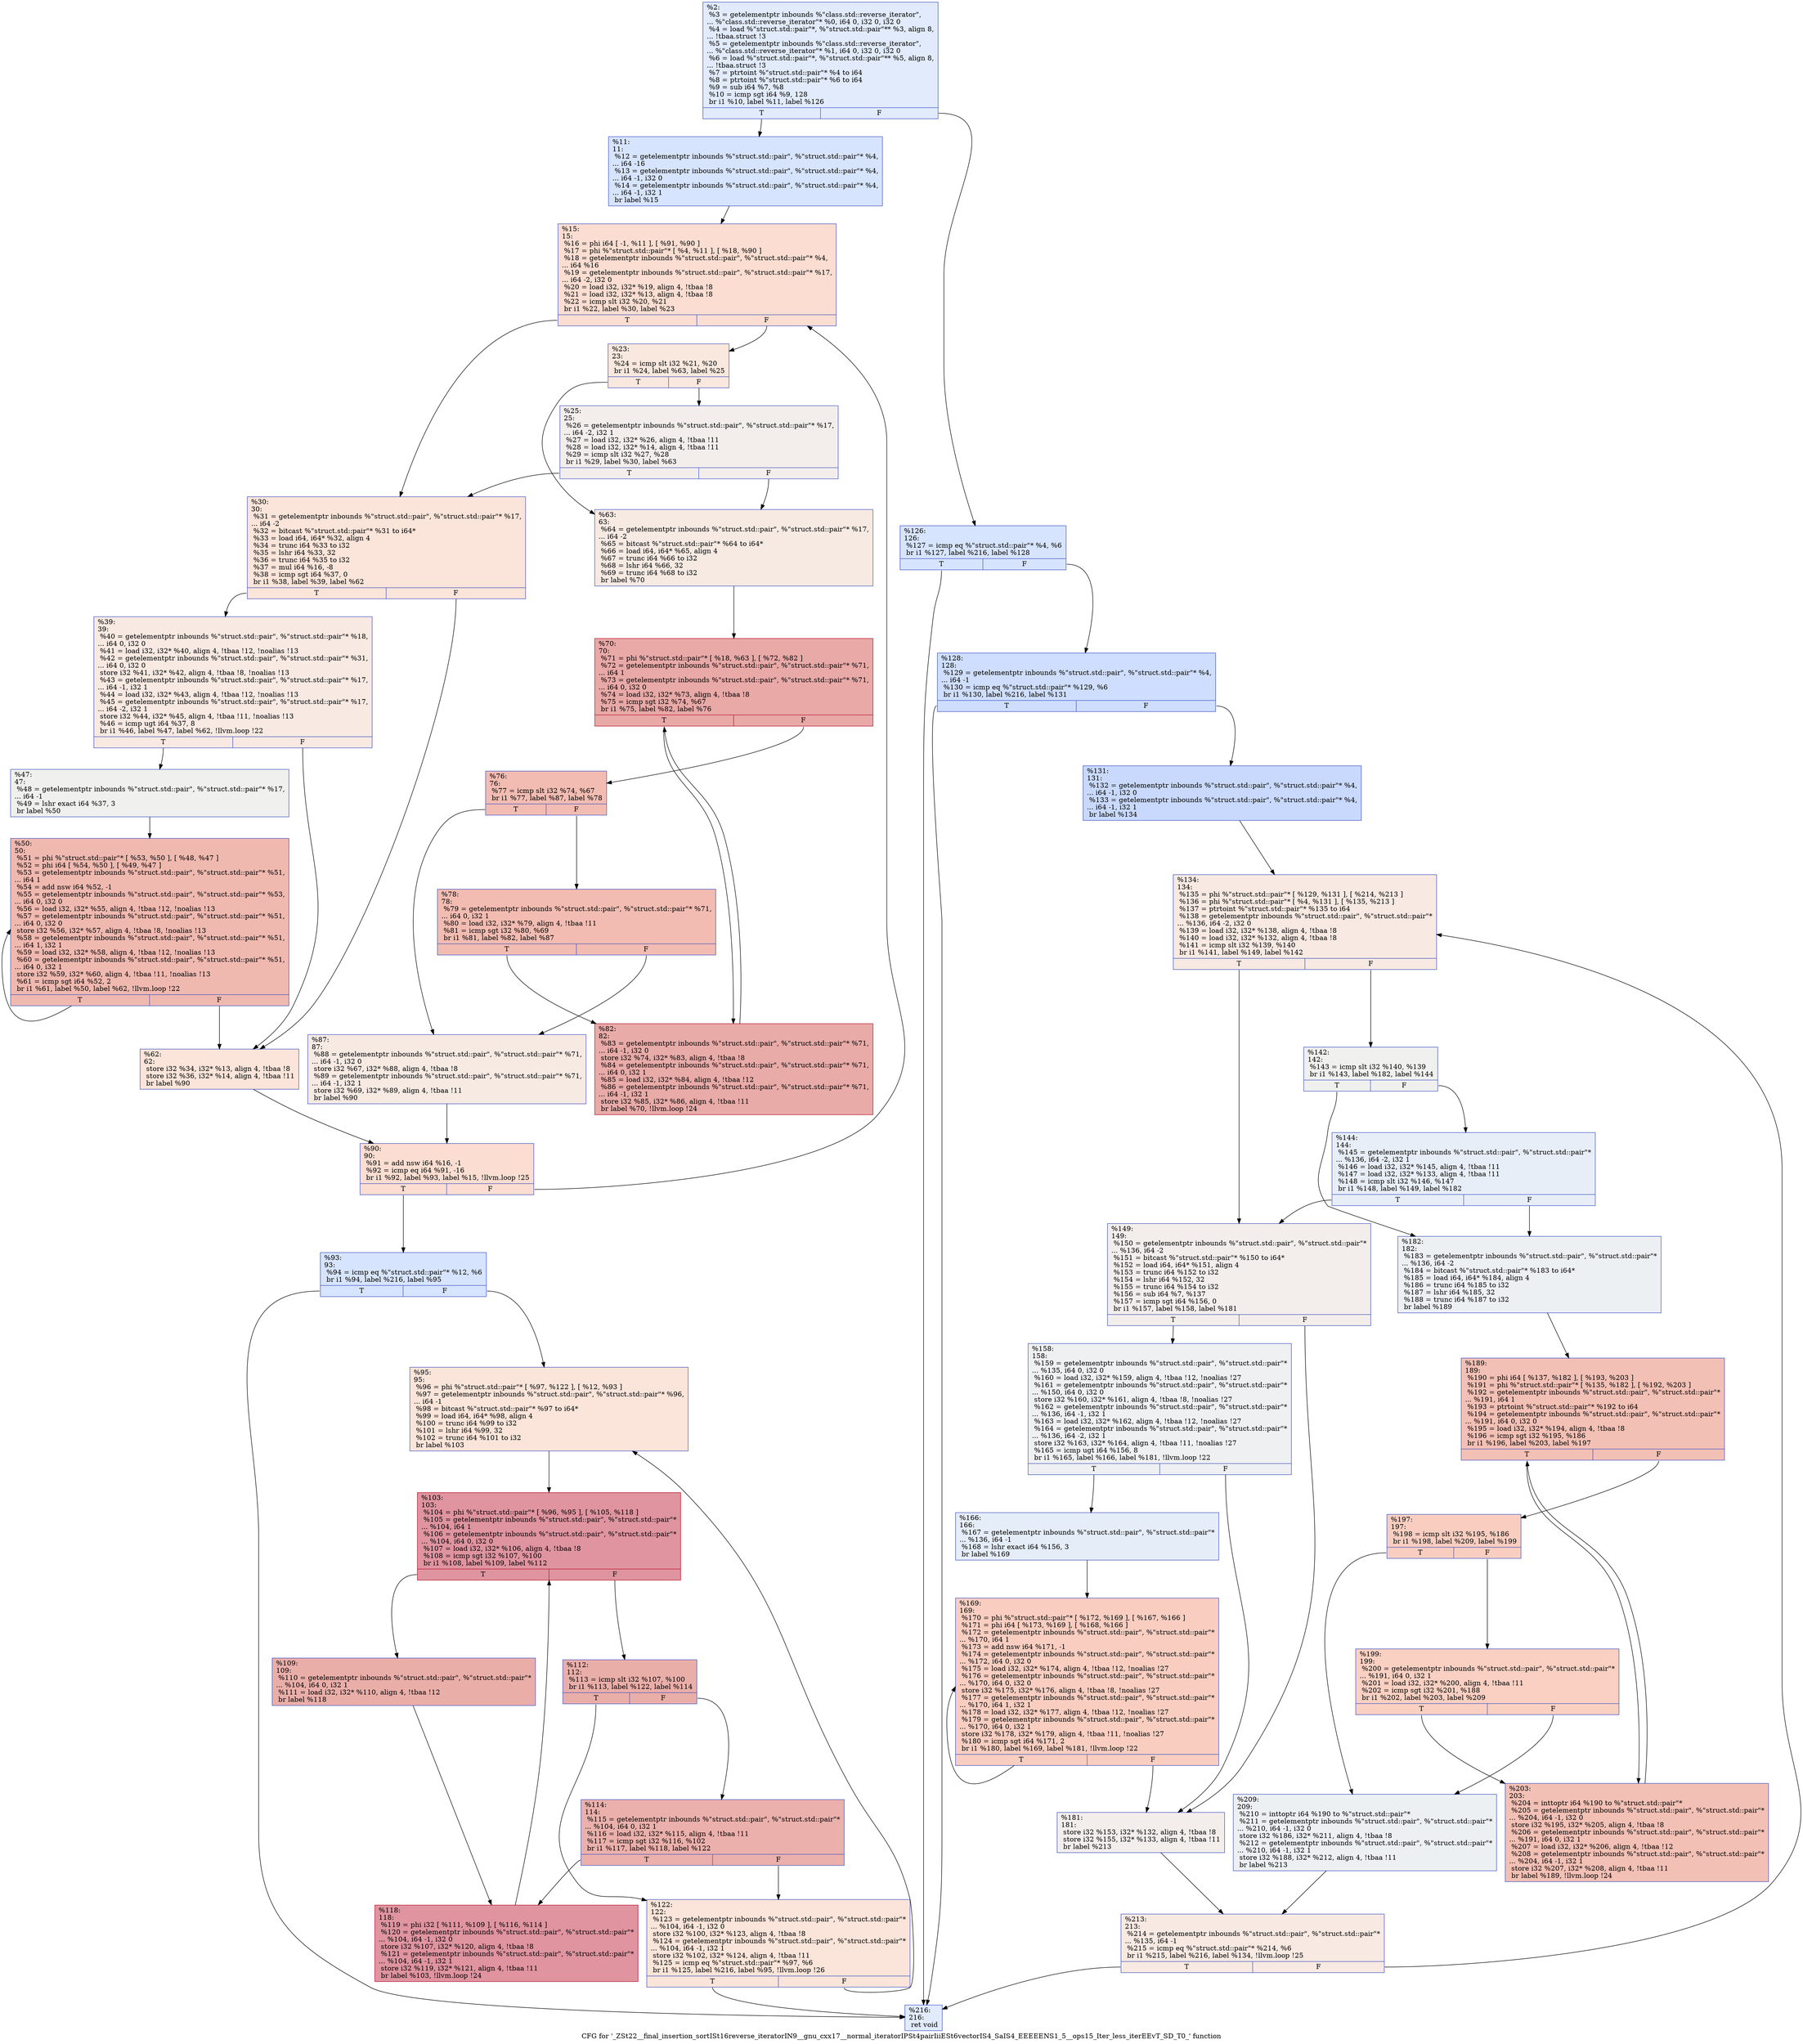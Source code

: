 digraph "CFG for '_ZSt22__final_insertion_sortISt16reverse_iteratorIN9__gnu_cxx17__normal_iteratorIPSt4pairIiiESt6vectorIS4_SaIS4_EEEEENS1_5__ops15_Iter_less_iterEEvT_SD_T0_' function" {
	label="CFG for '_ZSt22__final_insertion_sortISt16reverse_iteratorIN9__gnu_cxx17__normal_iteratorIPSt4pairIiiESt6vectorIS4_SaIS4_EEEEENS1_5__ops15_Iter_less_iterEEvT_SD_T0_' function";

	Node0x55cf4bb8ad90 [shape=record,color="#3d50c3ff", style=filled, fillcolor="#bbd1f870",label="{%2:\l  %3 = getelementptr inbounds %\"class.std::reverse_iterator\",\l... %\"class.std::reverse_iterator\"* %0, i64 0, i32 0, i32 0\l  %4 = load %\"struct.std::pair\"*, %\"struct.std::pair\"** %3, align 8,\l... !tbaa.struct !3\l  %5 = getelementptr inbounds %\"class.std::reverse_iterator\",\l... %\"class.std::reverse_iterator\"* %1, i64 0, i32 0, i32 0\l  %6 = load %\"struct.std::pair\"*, %\"struct.std::pair\"** %5, align 8,\l... !tbaa.struct !3\l  %7 = ptrtoint %\"struct.std::pair\"* %4 to i64\l  %8 = ptrtoint %\"struct.std::pair\"* %6 to i64\l  %9 = sub i64 %7, %8\l  %10 = icmp sgt i64 %9, 128\l  br i1 %10, label %11, label %126\l|{<s0>T|<s1>F}}"];
	Node0x55cf4bb8ad90:s0 -> Node0x55cf4bb8af30;
	Node0x55cf4bb8ad90:s1 -> Node0x55cf4bb8b2d0;
	Node0x55cf4bb8af30 [shape=record,color="#3d50c3ff", style=filled, fillcolor="#a5c3fe70",label="{%11:\l11:                                               \l  %12 = getelementptr inbounds %\"struct.std::pair\", %\"struct.std::pair\"* %4,\l... i64 -16\l  %13 = getelementptr inbounds %\"struct.std::pair\", %\"struct.std::pair\"* %4,\l... i64 -1, i32 0\l  %14 = getelementptr inbounds %\"struct.std::pair\", %\"struct.std::pair\"* %4,\l... i64 -1, i32 1\l  br label %15\l}"];
	Node0x55cf4bb8af30 -> Node0x55cf4bb8b540;
	Node0x55cf4bb8b540 [shape=record,color="#3d50c3ff", style=filled, fillcolor="#f7b39670",label="{%15:\l15:                                               \l  %16 = phi i64 [ -1, %11 ], [ %91, %90 ]\l  %17 = phi %\"struct.std::pair\"* [ %4, %11 ], [ %18, %90 ]\l  %18 = getelementptr inbounds %\"struct.std::pair\", %\"struct.std::pair\"* %4,\l... i64 %16\l  %19 = getelementptr inbounds %\"struct.std::pair\", %\"struct.std::pair\"* %17,\l... i64 -2, i32 0\l  %20 = load i32, i32* %19, align 4, !tbaa !8\l  %21 = load i32, i32* %13, align 4, !tbaa !8\l  %22 = icmp slt i32 %20, %21\l  br i1 %22, label %30, label %23\l|{<s0>T|<s1>F}}"];
	Node0x55cf4bb8b540:s0 -> Node0x55cf4bb8ba30;
	Node0x55cf4bb8b540:s1 -> Node0x55cf4bb8ba80;
	Node0x55cf4bb8ba80 [shape=record,color="#3d50c3ff", style=filled, fillcolor="#f2cab570",label="{%23:\l23:                                               \l  %24 = icmp slt i32 %21, %20\l  br i1 %24, label %63, label %25\l|{<s0>T|<s1>F}}"];
	Node0x55cf4bb8ba80:s0 -> Node0x55cf4bb8bba0;
	Node0x55cf4bb8ba80:s1 -> Node0x55cf4bb8bbf0;
	Node0x55cf4bb8bbf0 [shape=record,color="#3d50c3ff", style=filled, fillcolor="#e5d8d170",label="{%25:\l25:                                               \l  %26 = getelementptr inbounds %\"struct.std::pair\", %\"struct.std::pair\"* %17,\l... i64 -2, i32 1\l  %27 = load i32, i32* %26, align 4, !tbaa !11\l  %28 = load i32, i32* %14, align 4, !tbaa !11\l  %29 = icmp slt i32 %27, %28\l  br i1 %29, label %30, label %63\l|{<s0>T|<s1>F}}"];
	Node0x55cf4bb8bbf0:s0 -> Node0x55cf4bb8ba30;
	Node0x55cf4bb8bbf0:s1 -> Node0x55cf4bb8bba0;
	Node0x55cf4bb8ba30 [shape=record,color="#3d50c3ff", style=filled, fillcolor="#f5c1a970",label="{%30:\l30:                                               \l  %31 = getelementptr inbounds %\"struct.std::pair\", %\"struct.std::pair\"* %17,\l... i64 -2\l  %32 = bitcast %\"struct.std::pair\"* %31 to i64*\l  %33 = load i64, i64* %32, align 4\l  %34 = trunc i64 %33 to i32\l  %35 = lshr i64 %33, 32\l  %36 = trunc i64 %35 to i32\l  %37 = mul i64 %16, -8\l  %38 = icmp sgt i64 %37, 0\l  br i1 %38, label %39, label %62\l|{<s0>T|<s1>F}}"];
	Node0x55cf4bb8ba30:s0 -> Node0x55cf4bb8c370;
	Node0x55cf4bb8ba30:s1 -> Node0x55cf4bb8c3c0;
	Node0x55cf4bb8c370 [shape=record,color="#3d50c3ff", style=filled, fillcolor="#efcebd70",label="{%39:\l39:                                               \l  %40 = getelementptr inbounds %\"struct.std::pair\", %\"struct.std::pair\"* %18,\l... i64 0, i32 0\l  %41 = load i32, i32* %40, align 4, !tbaa !12, !noalias !13\l  %42 = getelementptr inbounds %\"struct.std::pair\", %\"struct.std::pair\"* %31,\l... i64 0, i32 0\l  store i32 %41, i32* %42, align 4, !tbaa !8, !noalias !13\l  %43 = getelementptr inbounds %\"struct.std::pair\", %\"struct.std::pair\"* %17,\l... i64 -1, i32 1\l  %44 = load i32, i32* %43, align 4, !tbaa !12, !noalias !13\l  %45 = getelementptr inbounds %\"struct.std::pair\", %\"struct.std::pair\"* %17,\l... i64 -2, i32 1\l  store i32 %44, i32* %45, align 4, !tbaa !11, !noalias !13\l  %46 = icmp ugt i64 %37, 8\l  br i1 %46, label %47, label %62, !llvm.loop !22\l|{<s0>T|<s1>F}}"];
	Node0x55cf4bb8c370:s0 -> Node0x55cf4bb8d220;
	Node0x55cf4bb8c370:s1 -> Node0x55cf4bb8c3c0;
	Node0x55cf4bb8d220 [shape=record,color="#3d50c3ff", style=filled, fillcolor="#dedcdb70",label="{%47:\l47:                                               \l  %48 = getelementptr inbounds %\"struct.std::pair\", %\"struct.std::pair\"* %17,\l... i64 -1\l  %49 = lshr exact i64 %37, 3\l  br label %50\l}"];
	Node0x55cf4bb8d220 -> Node0x55cf4bb8d590;
	Node0x55cf4bb8d590 [shape=record,color="#3d50c3ff", style=filled, fillcolor="#de614d70",label="{%50:\l50:                                               \l  %51 = phi %\"struct.std::pair\"* [ %53, %50 ], [ %48, %47 ]\l  %52 = phi i64 [ %54, %50 ], [ %49, %47 ]\l  %53 = getelementptr inbounds %\"struct.std::pair\", %\"struct.std::pair\"* %51,\l... i64 1\l  %54 = add nsw i64 %52, -1\l  %55 = getelementptr inbounds %\"struct.std::pair\", %\"struct.std::pair\"* %53,\l... i64 0, i32 0\l  %56 = load i32, i32* %55, align 4, !tbaa !12, !noalias !13\l  %57 = getelementptr inbounds %\"struct.std::pair\", %\"struct.std::pair\"* %51,\l... i64 0, i32 0\l  store i32 %56, i32* %57, align 4, !tbaa !8, !noalias !13\l  %58 = getelementptr inbounds %\"struct.std::pair\", %\"struct.std::pair\"* %51,\l... i64 1, i32 1\l  %59 = load i32, i32* %58, align 4, !tbaa !12, !noalias !13\l  %60 = getelementptr inbounds %\"struct.std::pair\", %\"struct.std::pair\"* %51,\l... i64 0, i32 1\l  store i32 %59, i32* %60, align 4, !tbaa !11, !noalias !13\l  %61 = icmp sgt i64 %52, 2\l  br i1 %61, label %50, label %62, !llvm.loop !22\l|{<s0>T|<s1>F}}"];
	Node0x55cf4bb8d590:s0 -> Node0x55cf4bb8d590;
	Node0x55cf4bb8d590:s1 -> Node0x55cf4bb8c3c0;
	Node0x55cf4bb8c3c0 [shape=record,color="#3d50c3ff", style=filled, fillcolor="#f5c1a970",label="{%62:\l62:                                               \l  store i32 %34, i32* %13, align 4, !tbaa !8\l  store i32 %36, i32* %14, align 4, !tbaa !11\l  br label %90\l}"];
	Node0x55cf4bb8c3c0 -> Node0x55cf4bb8b600;
	Node0x55cf4bb8bba0 [shape=record,color="#3d50c3ff", style=filled, fillcolor="#eed0c070",label="{%63:\l63:                                               \l  %64 = getelementptr inbounds %\"struct.std::pair\", %\"struct.std::pair\"* %17,\l... i64 -2\l  %65 = bitcast %\"struct.std::pair\"* %64 to i64*\l  %66 = load i64, i64* %65, align 4\l  %67 = trunc i64 %66 to i32\l  %68 = lshr i64 %66, 32\l  %69 = trunc i64 %68 to i32\l  br label %70\l}"];
	Node0x55cf4bb8bba0 -> Node0x55cf4bb8ea70;
	Node0x55cf4bb8ea70 [shape=record,color="#b70d28ff", style=filled, fillcolor="#ca3b3770",label="{%70:\l70:                                               \l  %71 = phi %\"struct.std::pair\"* [ %18, %63 ], [ %72, %82 ]\l  %72 = getelementptr inbounds %\"struct.std::pair\", %\"struct.std::pair\"* %71,\l... i64 1\l  %73 = getelementptr inbounds %\"struct.std::pair\", %\"struct.std::pair\"* %71,\l... i64 0, i32 0\l  %74 = load i32, i32* %73, align 4, !tbaa !8\l  %75 = icmp sgt i32 %74, %67\l  br i1 %75, label %82, label %76\l|{<s0>T|<s1>F}}"];
	Node0x55cf4bb8ea70:s0 -> Node0x55cf4bb8eb30;
	Node0x55cf4bb8ea70:s1 -> Node0x55cf4bb8ee90;
	Node0x55cf4bb8ee90 [shape=record,color="#3d50c3ff", style=filled, fillcolor="#e1675170",label="{%76:\l76:                                               \l  %77 = icmp slt i32 %74, %67\l  br i1 %77, label %87, label %78\l|{<s0>T|<s1>F}}"];
	Node0x55cf4bb8ee90:s0 -> Node0x55cf4bb8f020;
	Node0x55cf4bb8ee90:s1 -> Node0x55cf4bb8f070;
	Node0x55cf4bb8f070 [shape=record,color="#3d50c3ff", style=filled, fillcolor="#e1675170",label="{%78:\l78:                                               \l  %79 = getelementptr inbounds %\"struct.std::pair\", %\"struct.std::pair\"* %71,\l... i64 0, i32 1\l  %80 = load i32, i32* %79, align 4, !tbaa !11\l  %81 = icmp sgt i32 %80, %69\l  br i1 %81, label %82, label %87\l|{<s0>T|<s1>F}}"];
	Node0x55cf4bb8f070:s0 -> Node0x55cf4bb8eb30;
	Node0x55cf4bb8f070:s1 -> Node0x55cf4bb8f020;
	Node0x55cf4bb8eb30 [shape=record,color="#b70d28ff", style=filled, fillcolor="#cc403a70",label="{%82:\l82:                                               \l  %83 = getelementptr inbounds %\"struct.std::pair\", %\"struct.std::pair\"* %71,\l... i64 -1, i32 0\l  store i32 %74, i32* %83, align 4, !tbaa !8\l  %84 = getelementptr inbounds %\"struct.std::pair\", %\"struct.std::pair\"* %71,\l... i64 0, i32 1\l  %85 = load i32, i32* %84, align 4, !tbaa !12\l  %86 = getelementptr inbounds %\"struct.std::pair\", %\"struct.std::pair\"* %71,\l... i64 -1, i32 1\l  store i32 %85, i32* %86, align 4, !tbaa !11\l  br label %70, !llvm.loop !24\l}"];
	Node0x55cf4bb8eb30 -> Node0x55cf4bb8ea70;
	Node0x55cf4bb8f020 [shape=record,color="#3d50c3ff", style=filled, fillcolor="#eed0c070",label="{%87:\l87:                                               \l  %88 = getelementptr inbounds %\"struct.std::pair\", %\"struct.std::pair\"* %71,\l... i64 -1, i32 0\l  store i32 %67, i32* %88, align 4, !tbaa !8\l  %89 = getelementptr inbounds %\"struct.std::pair\", %\"struct.std::pair\"* %71,\l... i64 -1, i32 1\l  store i32 %69, i32* %89, align 4, !tbaa !11\l  br label %90\l}"];
	Node0x55cf4bb8f020 -> Node0x55cf4bb8b600;
	Node0x55cf4bb8b600 [shape=record,color="#3d50c3ff", style=filled, fillcolor="#f7b39670",label="{%90:\l90:                                               \l  %91 = add nsw i64 %16, -1\l  %92 = icmp eq i64 %91, -16\l  br i1 %92, label %93, label %15, !llvm.loop !25\l|{<s0>T|<s1>F}}"];
	Node0x55cf4bb8b600:s0 -> Node0x55cf4bb90550;
	Node0x55cf4bb8b600:s1 -> Node0x55cf4bb8b540;
	Node0x55cf4bb90550 [shape=record,color="#3d50c3ff", style=filled, fillcolor="#a5c3fe70",label="{%93:\l93:                                               \l  %94 = icmp eq %\"struct.std::pair\"* %12, %6\l  br i1 %94, label %216, label %95\l|{<s0>T|<s1>F}}"];
	Node0x55cf4bb90550:s0 -> Node0x55cf4bb90780;
	Node0x55cf4bb90550:s1 -> Node0x55cf4bb907d0;
	Node0x55cf4bb907d0 [shape=record,color="#3d50c3ff", style=filled, fillcolor="#f5c1a970",label="{%95:\l95:                                               \l  %96 = phi %\"struct.std::pair\"* [ %97, %122 ], [ %12, %93 ]\l  %97 = getelementptr inbounds %\"struct.std::pair\", %\"struct.std::pair\"* %96,\l... i64 -1\l  %98 = bitcast %\"struct.std::pair\"* %97 to i64*\l  %99 = load i64, i64* %98, align 4\l  %100 = trunc i64 %99 to i32\l  %101 = lshr i64 %99, 32\l  %102 = trunc i64 %101 to i32\l  br label %103\l}"];
	Node0x55cf4bb907d0 -> Node0x55cf4bb90d40;
	Node0x55cf4bb90d40 [shape=record,color="#b70d28ff", style=filled, fillcolor="#b70d2870",label="{%103:\l103:                                              \l  %104 = phi %\"struct.std::pair\"* [ %96, %95 ], [ %105, %118 ]\l  %105 = getelementptr inbounds %\"struct.std::pair\", %\"struct.std::pair\"*\l... %104, i64 1\l  %106 = getelementptr inbounds %\"struct.std::pair\", %\"struct.std::pair\"*\l... %104, i64 0, i32 0\l  %107 = load i32, i32* %106, align 4, !tbaa !8\l  %108 = icmp sgt i32 %107, %100\l  br i1 %108, label %109, label %112\l|{<s0>T|<s1>F}}"];
	Node0x55cf4bb90d40:s0 -> Node0x55cf4bb911a0;
	Node0x55cf4bb90d40:s1 -> Node0x55cf4bb911f0;
	Node0x55cf4bb911a0 [shape=record,color="#3d50c3ff", style=filled, fillcolor="#d0473d70",label="{%109:\l109:                                              \l  %110 = getelementptr inbounds %\"struct.std::pair\", %\"struct.std::pair\"*\l... %104, i64 0, i32 1\l  %111 = load i32, i32* %110, align 4, !tbaa !12\l  br label %118\l}"];
	Node0x55cf4bb911a0 -> Node0x55cf4bb90e00;
	Node0x55cf4bb911f0 [shape=record,color="#3d50c3ff", style=filled, fillcolor="#d0473d70",label="{%112:\l112:                                              \l  %113 = icmp slt i32 %107, %100\l  br i1 %113, label %122, label %114\l|{<s0>T|<s1>F}}"];
	Node0x55cf4bb911f0:s0 -> Node0x55cf4bb90910;
	Node0x55cf4bb911f0:s1 -> Node0x55cf4bb91560;
	Node0x55cf4bb91560 [shape=record,color="#3d50c3ff", style=filled, fillcolor="#d24b4070",label="{%114:\l114:                                              \l  %115 = getelementptr inbounds %\"struct.std::pair\", %\"struct.std::pair\"*\l... %104, i64 0, i32 1\l  %116 = load i32, i32* %115, align 4, !tbaa !11\l  %117 = icmp sgt i32 %116, %102\l  br i1 %117, label %118, label %122\l|{<s0>T|<s1>F}}"];
	Node0x55cf4bb91560:s0 -> Node0x55cf4bb90e00;
	Node0x55cf4bb91560:s1 -> Node0x55cf4bb90910;
	Node0x55cf4bb90e00 [shape=record,color="#b70d28ff", style=filled, fillcolor="#b70d2870",label="{%118:\l118:                                              \l  %119 = phi i32 [ %111, %109 ], [ %116, %114 ]\l  %120 = getelementptr inbounds %\"struct.std::pair\", %\"struct.std::pair\"*\l... %104, i64 -1, i32 0\l  store i32 %107, i32* %120, align 4, !tbaa !8\l  %121 = getelementptr inbounds %\"struct.std::pair\", %\"struct.std::pair\"*\l... %104, i64 -1, i32 1\l  store i32 %119, i32* %121, align 4, !tbaa !11\l  br label %103, !llvm.loop !24\l}"];
	Node0x55cf4bb90e00 -> Node0x55cf4bb90d40;
	Node0x55cf4bb90910 [shape=record,color="#3d50c3ff", style=filled, fillcolor="#f5c1a970",label="{%122:\l122:                                              \l  %123 = getelementptr inbounds %\"struct.std::pair\", %\"struct.std::pair\"*\l... %104, i64 -1, i32 0\l  store i32 %100, i32* %123, align 4, !tbaa !8\l  %124 = getelementptr inbounds %\"struct.std::pair\", %\"struct.std::pair\"*\l... %104, i64 -1, i32 1\l  store i32 %102, i32* %124, align 4, !tbaa !11\l  %125 = icmp eq %\"struct.std::pair\"* %97, %6\l  br i1 %125, label %216, label %95, !llvm.loop !26\l|{<s0>T|<s1>F}}"];
	Node0x55cf4bb90910:s0 -> Node0x55cf4bb90780;
	Node0x55cf4bb90910:s1 -> Node0x55cf4bb907d0;
	Node0x55cf4bb8b2d0 [shape=record,color="#3d50c3ff", style=filled, fillcolor="#a5c3fe70",label="{%126:\l126:                                              \l  %127 = icmp eq %\"struct.std::pair\"* %4, %6\l  br i1 %127, label %216, label %128\l|{<s0>T|<s1>F}}"];
	Node0x55cf4bb8b2d0:s0 -> Node0x55cf4bb90780;
	Node0x55cf4bb8b2d0:s1 -> Node0x55cf4bb764f0;
	Node0x55cf4bb764f0 [shape=record,color="#3d50c3ff", style=filled, fillcolor="#93b5fe70",label="{%128:\l128:                                              \l  %129 = getelementptr inbounds %\"struct.std::pair\", %\"struct.std::pair\"* %4,\l... i64 -1\l  %130 = icmp eq %\"struct.std::pair\"* %129, %6\l  br i1 %130, label %216, label %131\l|{<s0>T|<s1>F}}"];
	Node0x55cf4bb764f0:s0 -> Node0x55cf4bb90780;
	Node0x55cf4bb764f0:s1 -> Node0x55cf4bb76f30;
	Node0x55cf4bb76f30 [shape=record,color="#3d50c3ff", style=filled, fillcolor="#85a8fc70",label="{%131:\l131:                                              \l  %132 = getelementptr inbounds %\"struct.std::pair\", %\"struct.std::pair\"* %4,\l... i64 -1, i32 0\l  %133 = getelementptr inbounds %\"struct.std::pair\", %\"struct.std::pair\"* %4,\l... i64 -1, i32 1\l  br label %134\l}"];
	Node0x55cf4bb76f30 -> Node0x55cf4bb771b0;
	Node0x55cf4bb771b0 [shape=record,color="#3d50c3ff", style=filled, fillcolor="#efcebd70",label="{%134:\l134:                                              \l  %135 = phi %\"struct.std::pair\"* [ %129, %131 ], [ %214, %213 ]\l  %136 = phi %\"struct.std::pair\"* [ %4, %131 ], [ %135, %213 ]\l  %137 = ptrtoint %\"struct.std::pair\"* %135 to i64\l  %138 = getelementptr inbounds %\"struct.std::pair\", %\"struct.std::pair\"*\l... %136, i64 -2, i32 0\l  %139 = load i32, i32* %138, align 4, !tbaa !8\l  %140 = load i32, i32* %132, align 4, !tbaa !8\l  %141 = icmp slt i32 %139, %140\l  br i1 %141, label %149, label %142\l|{<s0>T|<s1>F}}"];
	Node0x55cf4bb771b0:s0 -> Node0x55cf4bb776c0;
	Node0x55cf4bb771b0:s1 -> Node0x55cf4bb77710;
	Node0x55cf4bb77710 [shape=record,color="#3d50c3ff", style=filled, fillcolor="#dedcdb70",label="{%142:\l142:                                              \l  %143 = icmp slt i32 %140, %139\l  br i1 %143, label %182, label %144\l|{<s0>T|<s1>F}}"];
	Node0x55cf4bb77710:s0 -> Node0x55cf4bb778e0;
	Node0x55cf4bb77710:s1 -> Node0x55cf4bb77930;
	Node0x55cf4bb77930 [shape=record,color="#3d50c3ff", style=filled, fillcolor="#cbd8ee70",label="{%144:\l144:                                              \l  %145 = getelementptr inbounds %\"struct.std::pair\", %\"struct.std::pair\"*\l... %136, i64 -2, i32 1\l  %146 = load i32, i32* %145, align 4, !tbaa !11\l  %147 = load i32, i32* %133, align 4, !tbaa !11\l  %148 = icmp slt i32 %146, %147\l  br i1 %148, label %149, label %182\l|{<s0>T|<s1>F}}"];
	Node0x55cf4bb77930:s0 -> Node0x55cf4bb776c0;
	Node0x55cf4bb77930:s1 -> Node0x55cf4bb778e0;
	Node0x55cf4bb776c0 [shape=record,color="#3d50c3ff", style=filled, fillcolor="#e5d8d170",label="{%149:\l149:                                              \l  %150 = getelementptr inbounds %\"struct.std::pair\", %\"struct.std::pair\"*\l... %136, i64 -2\l  %151 = bitcast %\"struct.std::pair\"* %150 to i64*\l  %152 = load i64, i64* %151, align 4\l  %153 = trunc i64 %152 to i32\l  %154 = lshr i64 %152, 32\l  %155 = trunc i64 %154 to i32\l  %156 = sub i64 %7, %137\l  %157 = icmp sgt i64 %156, 0\l  br i1 %157, label %158, label %181\l|{<s0>T|<s1>F}}"];
	Node0x55cf4bb776c0:s0 -> Node0x55cf4bb77fd0;
	Node0x55cf4bb776c0:s1 -> Node0x55cf4bb96c70;
	Node0x55cf4bb77fd0 [shape=record,color="#3d50c3ff", style=filled, fillcolor="#d9dce170",label="{%158:\l158:                                              \l  %159 = getelementptr inbounds %\"struct.std::pair\", %\"struct.std::pair\"*\l... %135, i64 0, i32 0\l  %160 = load i32, i32* %159, align 4, !tbaa !12, !noalias !27\l  %161 = getelementptr inbounds %\"struct.std::pair\", %\"struct.std::pair\"*\l... %150, i64 0, i32 0\l  store i32 %160, i32* %161, align 4, !tbaa !8, !noalias !27\l  %162 = getelementptr inbounds %\"struct.std::pair\", %\"struct.std::pair\"*\l... %136, i64 -1, i32 1\l  %163 = load i32, i32* %162, align 4, !tbaa !12, !noalias !27\l  %164 = getelementptr inbounds %\"struct.std::pair\", %\"struct.std::pair\"*\l... %136, i64 -2, i32 1\l  store i32 %163, i32* %164, align 4, !tbaa !11, !noalias !27\l  %165 = icmp ugt i64 %156, 8\l  br i1 %165, label %166, label %181, !llvm.loop !22\l|{<s0>T|<s1>F}}"];
	Node0x55cf4bb77fd0:s0 -> Node0x55cf4bb97af0;
	Node0x55cf4bb77fd0:s1 -> Node0x55cf4bb96c70;
	Node0x55cf4bb97af0 [shape=record,color="#3d50c3ff", style=filled, fillcolor="#c5d6f270",label="{%166:\l166:                                              \l  %167 = getelementptr inbounds %\"struct.std::pair\", %\"struct.std::pair\"*\l... %136, i64 -1\l  %168 = lshr exact i64 %156, 3\l  br label %169\l}"];
	Node0x55cf4bb97af0 -> Node0x55cf4bb97d60;
	Node0x55cf4bb97d60 [shape=record,color="#3d50c3ff", style=filled, fillcolor="#f2907270",label="{%169:\l169:                                              \l  %170 = phi %\"struct.std::pair\"* [ %172, %169 ], [ %167, %166 ]\l  %171 = phi i64 [ %173, %169 ], [ %168, %166 ]\l  %172 = getelementptr inbounds %\"struct.std::pair\", %\"struct.std::pair\"*\l... %170, i64 1\l  %173 = add nsw i64 %171, -1\l  %174 = getelementptr inbounds %\"struct.std::pair\", %\"struct.std::pair\"*\l... %172, i64 0, i32 0\l  %175 = load i32, i32* %174, align 4, !tbaa !12, !noalias !27\l  %176 = getelementptr inbounds %\"struct.std::pair\", %\"struct.std::pair\"*\l... %170, i64 0, i32 0\l  store i32 %175, i32* %176, align 4, !tbaa !8, !noalias !27\l  %177 = getelementptr inbounds %\"struct.std::pair\", %\"struct.std::pair\"*\l... %170, i64 1, i32 1\l  %178 = load i32, i32* %177, align 4, !tbaa !12, !noalias !27\l  %179 = getelementptr inbounds %\"struct.std::pair\", %\"struct.std::pair\"*\l... %170, i64 0, i32 1\l  store i32 %178, i32* %179, align 4, !tbaa !11, !noalias !27\l  %180 = icmp sgt i64 %171, 2\l  br i1 %180, label %169, label %181, !llvm.loop !22\l|{<s0>T|<s1>F}}"];
	Node0x55cf4bb97d60:s0 -> Node0x55cf4bb97d60;
	Node0x55cf4bb97d60:s1 -> Node0x55cf4bb96c70;
	Node0x55cf4bb96c70 [shape=record,color="#3d50c3ff", style=filled, fillcolor="#e5d8d170",label="{%181:\l181:                                              \l  store i32 %153, i32* %132, align 4, !tbaa !8\l  store i32 %155, i32* %133, align 4, !tbaa !11\l  br label %213\l}"];
	Node0x55cf4bb96c70 -> Node0x55cf4bb77270;
	Node0x55cf4bb778e0 [shape=record,color="#3d50c3ff", style=filled, fillcolor="#d6dce470",label="{%182:\l182:                                              \l  %183 = getelementptr inbounds %\"struct.std::pair\", %\"struct.std::pair\"*\l... %136, i64 -2\l  %184 = bitcast %\"struct.std::pair\"* %183 to i64*\l  %185 = load i64, i64* %184, align 4\l  %186 = trunc i64 %185 to i32\l  %187 = lshr i64 %185, 32\l  %188 = trunc i64 %187 to i32\l  br label %189\l}"];
	Node0x55cf4bb778e0 -> Node0x55cf4bb98c30;
	Node0x55cf4bb98c30 [shape=record,color="#3d50c3ff", style=filled, fillcolor="#e5705870",label="{%189:\l189:                                              \l  %190 = phi i64 [ %137, %182 ], [ %193, %203 ]\l  %191 = phi %\"struct.std::pair\"* [ %135, %182 ], [ %192, %203 ]\l  %192 = getelementptr inbounds %\"struct.std::pair\", %\"struct.std::pair\"*\l... %191, i64 1\l  %193 = ptrtoint %\"struct.std::pair\"* %192 to i64\l  %194 = getelementptr inbounds %\"struct.std::pair\", %\"struct.std::pair\"*\l... %191, i64 0, i32 0\l  %195 = load i32, i32* %194, align 4, !tbaa !8\l  %196 = icmp sgt i32 %195, %186\l  br i1 %196, label %203, label %197\l|{<s0>T|<s1>F}}"];
	Node0x55cf4bb98c30:s0 -> Node0x55cf4bb98cf0;
	Node0x55cf4bb98c30:s1 -> Node0x55cf4bb991b0;
	Node0x55cf4bb991b0 [shape=record,color="#3d50c3ff", style=filled, fillcolor="#f2907270",label="{%197:\l197:                                              \l  %198 = icmp slt i32 %195, %186\l  br i1 %198, label %209, label %199\l|{<s0>T|<s1>F}}"];
	Node0x55cf4bb991b0:s0 -> Node0x55cf4bb99340;
	Node0x55cf4bb991b0:s1 -> Node0x55cf4bb99390;
	Node0x55cf4bb99390 [shape=record,color="#3d50c3ff", style=filled, fillcolor="#f3947570",label="{%199:\l199:                                              \l  %200 = getelementptr inbounds %\"struct.std::pair\", %\"struct.std::pair\"*\l... %191, i64 0, i32 1\l  %201 = load i32, i32* %200, align 4, !tbaa !11\l  %202 = icmp sgt i32 %201, %188\l  br i1 %202, label %203, label %209\l|{<s0>T|<s1>F}}"];
	Node0x55cf4bb99390:s0 -> Node0x55cf4bb98cf0;
	Node0x55cf4bb99390:s1 -> Node0x55cf4bb99340;
	Node0x55cf4bb98cf0 [shape=record,color="#3d50c3ff", style=filled, fillcolor="#e5705870",label="{%203:\l203:                                              \l  %204 = inttoptr i64 %190 to %\"struct.std::pair\"*\l  %205 = getelementptr inbounds %\"struct.std::pair\", %\"struct.std::pair\"*\l... %204, i64 -1, i32 0\l  store i32 %195, i32* %205, align 4, !tbaa !8\l  %206 = getelementptr inbounds %\"struct.std::pair\", %\"struct.std::pair\"*\l... %191, i64 0, i32 1\l  %207 = load i32, i32* %206, align 4, !tbaa !12\l  %208 = getelementptr inbounds %\"struct.std::pair\", %\"struct.std::pair\"*\l... %204, i64 -1, i32 1\l  store i32 %207, i32* %208, align 4, !tbaa !11\l  br label %189, !llvm.loop !24\l}"];
	Node0x55cf4bb98cf0 -> Node0x55cf4bb98c30;
	Node0x55cf4bb99340 [shape=record,color="#3d50c3ff", style=filled, fillcolor="#d6dce470",label="{%209:\l209:                                              \l  %210 = inttoptr i64 %190 to %\"struct.std::pair\"*\l  %211 = getelementptr inbounds %\"struct.std::pair\", %\"struct.std::pair\"*\l... %210, i64 -1, i32 0\l  store i32 %186, i32* %211, align 4, !tbaa !8\l  %212 = getelementptr inbounds %\"struct.std::pair\", %\"struct.std::pair\"*\l... %210, i64 -1, i32 1\l  store i32 %188, i32* %212, align 4, !tbaa !11\l  br label %213\l}"];
	Node0x55cf4bb99340 -> Node0x55cf4bb77270;
	Node0x55cf4bb77270 [shape=record,color="#3d50c3ff", style=filled, fillcolor="#efcebd70",label="{%213:\l213:                                              \l  %214 = getelementptr inbounds %\"struct.std::pair\", %\"struct.std::pair\"*\l... %135, i64 -1\l  %215 = icmp eq %\"struct.std::pair\"* %214, %6\l  br i1 %215, label %216, label %134, !llvm.loop !25\l|{<s0>T|<s1>F}}"];
	Node0x55cf4bb77270:s0 -> Node0x55cf4bb90780;
	Node0x55cf4bb77270:s1 -> Node0x55cf4bb771b0;
	Node0x55cf4bb90780 [shape=record,color="#3d50c3ff", style=filled, fillcolor="#bbd1f870",label="{%216:\l216:                                              \l  ret void\l}"];
}
